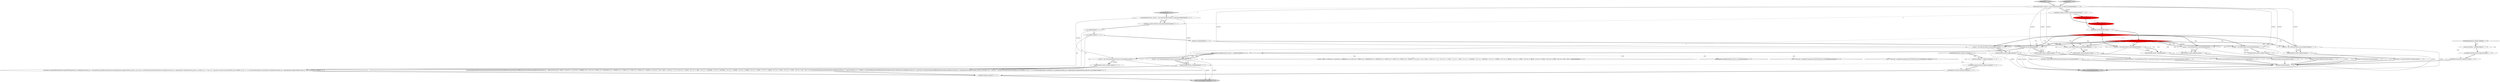 digraph {
55 [style = filled, label = "_alt != 2 && _alt != org.antlr.v4.runtime.atn.ATN.INVALID_ALT_NUMBER@@@40@@@['0', '0', '1']", fillcolor = white, shape = diamond image = "AAA0AAABBB3BBB"];
1 [style = filled, label = "{setState(183)expression(0)}@@@67@@@['1', '1', '0']", fillcolor = white, shape = ellipse image = "AAA0AAABBB1BBB"];
52 [style = filled, label = "enterRule(_localctx,48,RULE_arrayinitializer)@@@4@@@['0', '0', '1']", fillcolor = white, shape = ellipse image = "AAA0AAABBB3BBB"];
57 [style = filled, label = "_localctx = new NewinitializedarrayContext(_localctx)@@@68@@@['0', '0', '1']", fillcolor = white, shape = ellipse image = "AAA0AAABBB3BBB"];
35 [style = filled, label = "setState(184)@@@6@@@['0', '1', '0']", fillcolor = red, shape = ellipse image = "AAA1AAABBB2BBB"];
2 [style = filled, label = "enterOuterAlt(_localctx,6)@@@57@@@['1', '1', '0']", fillcolor = white, shape = ellipse image = "AAA0AAABBB1BBB"];
20 [style = filled, label = "enterOuterAlt(_localctx,5)@@@48@@@['1', '1', '0']", fillcolor = white, shape = ellipse image = "AAA0AAABBB1BBB"];
37 [style = filled, label = "int _la@@@5@@@['0', '0', '1']", fillcolor = white, shape = ellipse image = "AAA0AAABBB3BBB"];
24 [style = filled, label = "dstatement['1', '0', '0']", fillcolor = lightgray, shape = diamond image = "AAA0AAABBB1BBB"];
27 [style = filled, label = "enterOuterAlt(_localctx,2)@@@27@@@['1', '1', '0']", fillcolor = white, shape = ellipse image = "AAA0AAABBB1BBB"];
42 [style = filled, label = "getInterpreter().adaptivePredict(_input,37,_ctx)@@@10@@@['0', '0', '1']", fillcolor = white, shape = diamond image = "AAA0AAABBB3BBB"];
56 [style = filled, label = "{setState(390)match(NEW)setState(391)match(TYPE)setState(392)match(LBRACE)setState(393)match(RBRACE)setState(394)match(LBRACK)setState(403)_la = _input.LA(1)if ((((_la) & ~0x3f) == 0 && ((1L << _la) & ((1L << LBRACE) | (1L << LP) | (1L << NEW) | (1L << BOOLNOT) | (1L << BWNOT) | (1L << ADD) | (1L << SUB) | (1L << INCR) | (1L << DECR))) != 0) || ((((_la - 72)) & ~0x3f) == 0 && ((1L << (_la - 72)) & ((1L << (OCTAL - 72)) | (1L << (HEX - 72)) | (1L << (INTEGER - 72)) | (1L << (DECIMAL - 72)) | (1L << (STRING - 72)) | (1L << (REGEX - 72)) | (1L << (TRUE - 72)) | (1L << (FALSE - 72)) | (1L << (NULL - 72)) | (1L << (TYPE - 72)) | (1L << (ID - 72)))) != 0)) {{setState(395)expression(0)setState(400)_errHandler.sync(this)_la = _input.LA(1)while (_la == COMMA) {{{setState(396)match(COMMA)setState(397)expression(0)}}setState(402)_errHandler.sync(this)_la = _input.LA(1)}}}setState(405)match(RBRACK)setState(409)_errHandler.sync(this)_alt = getInterpreter().adaptivePredict(_input,36,_ctx)while (_alt != 2 && _alt != org.antlr.v4.runtime.atn.ATN.INVALID_ALT_NUMBER) {if (_alt == 1) {{{setState(406)postfix()}}}setState(411)_errHandler.sync(this)_alt = getInterpreter().adaptivePredict(_input,36,_ctx)}}@@@70@@@['0', '0', '1']", fillcolor = white, shape = ellipse image = "AAA0AAABBB3BBB"];
16 [style = filled, label = "_localctx = new BreakContext(_localctx)@@@40@@@['1', '1', '0']", fillcolor = white, shape = ellipse image = "AAA0AAABBB1BBB"];
30 [style = filled, label = "_errHandler.sync(this)@@@9@@@['1', '1', '1']", fillcolor = white, shape = ellipse image = "AAA0AAABBB1BBB"];
21 [style = filled, label = "_errHandler.recover(this,re)@@@77@@@['1', '1', '0']", fillcolor = white, shape = ellipse image = "AAA0AAABBB1BBB"];
36 [style = filled, label = "int _alt@@@7@@@['0', '0', '1']", fillcolor = white, shape = ellipse image = "AAA0AAABBB3BBB"];
0 [style = filled, label = "enterOuterAlt(_localctx,4)@@@41@@@['1', '1', '0']", fillcolor = white, shape = ellipse image = "AAA0AAABBB1BBB"];
34 [style = filled, label = "dstatement['0', '1', '0']", fillcolor = lightgray, shape = diamond image = "AAA0AAABBB2BBB"];
46 [style = filled, label = "enterOuterAlt(_localctx,2)@@@69@@@['0', '0', '1']", fillcolor = white, shape = ellipse image = "AAA0AAABBB3BBB"];
54 [style = filled, label = "_alt != 2 && _alt != org.antlr.v4.runtime.atn.ATN.INVALID_ALT_NUMBER@@@110@@@['0', '0', '1']", fillcolor = white, shape = diamond image = "AAA0AAABBB3BBB"];
22 [style = filled, label = "setState(187)@@@6@@@['1', '0', '0']", fillcolor = red, shape = ellipse image = "AAA1AAABBB1BBB"];
33 [style = filled, label = "getInterpreter().adaptivePredict(_input,13,_ctx)@@@8@@@['0', '1', '0']", fillcolor = red, shape = diamond image = "AAA1AAABBB2BBB"];
44 [style = filled, label = "_localctx.exception = re@@@128@@@['0', '0', '1']", fillcolor = white, shape = ellipse image = "AAA0AAABBB3BBB"];
50 [style = filled, label = "_localctx = new NewstandardarrayContext(_localctx)@@@11@@@['0', '0', '1']", fillcolor = white, shape = ellipse image = "AAA0AAABBB3BBB"];
49 [style = filled, label = "{setState(371)match(NEW)setState(372)match(TYPE)setState(377)_errHandler.sync(this)_alt = 1setState(388)_errHandler.sync(this)switch (getInterpreter().adaptivePredict(_input,33,_ctx)) {case 1:{setState(381)postdot()setState(385)_errHandler.sync(this)_alt = getInterpreter().adaptivePredict(_input,32,_ctx)while (_alt != 2 && _alt != org.antlr.v4.runtime.atn.ATN.INVALID_ALT_NUMBER) {if (_alt == 1) {{{setState(382)postfix()}}}setState(387)_errHandler.sync(this)_alt = getInterpreter().adaptivePredict(_input,32,_ctx)}}break}@@@13@@@['0', '0', '1']", fillcolor = white, shape = ellipse image = "AAA0AAABBB3BBB"];
40 [style = filled, label = "(((_la) & ~0x3f) == 0 && ((1L << _la) & ((1L << LBRACE) | (1L << LP) | (1L << NEW) | (1L << BOOLNOT) | (1L << BWNOT) | (1L << ADD) | (1L << SUB) | (1L << INCR) | (1L << DECR))) != 0) || ((((_la - 72)) & ~0x3f) == 0 && ((1L << (_la - 72)) & ((1L << (OCTAL - 72)) | (1L << (HEX - 72)) | (1L << (INTEGER - 72)) | (1L << (DECIMAL - 72)) | (1L << (STRING - 72)) | (1L << (REGEX - 72)) | (1L << (TRUE - 72)) | (1L << (FALSE - 72)) | (1L << (NULL - 72)) | (1L << (TYPE - 72)) | (1L << (ID - 72)))) != 0)@@@83@@@['0', '0', '1']", fillcolor = white, shape = diamond image = "AAA0AAABBB3BBB"];
3 [style = filled, label = "{setState(178)match(BREAK)}@@@42@@@['1', '1', '0']", fillcolor = white, shape = ellipse image = "AAA0AAABBB1BBB"];
41 [style = filled, label = "return _localctx@@@135@@@['0', '0', '1']", fillcolor = lightgray, shape = ellipse image = "AAA0AAABBB3BBB"];
11 [style = filled, label = "{setState(177)match(CONTINUE)}@@@35@@@['1', '1', '0']", fillcolor = white, shape = ellipse image = "AAA0AAABBB1BBB"];
32 [style = filled, label = "RecognitionException re@@@74@@@['1', '1', '0']", fillcolor = white, shape = diamond image = "AAA0AAABBB1BBB"];
6 [style = filled, label = "DstatementContext _localctx = new DstatementContext(_ctx,getState())@@@3@@@['1', '1', '0']", fillcolor = white, shape = ellipse image = "AAA0AAABBB1BBB"];
12 [style = filled, label = "_localctx = new DeclContext(_localctx)@@@26@@@['1', '1', '0']", fillcolor = white, shape = ellipse image = "AAA0AAABBB1BBB"];
26 [style = filled, label = "getInterpreter().adaptivePredict(_input,14,_ctx)@@@8@@@['1', '0', '0']", fillcolor = red, shape = diamond image = "AAA1AAABBB1BBB"];
48 [style = filled, label = "setState(412)@@@8@@@['0', '0', '1']", fillcolor = white, shape = ellipse image = "AAA0AAABBB3BBB"];
15 [style = filled, label = "enterOuterAlt(_localctx,3)@@@34@@@['1', '1', '0']", fillcolor = white, shape = ellipse image = "AAA0AAABBB1BBB"];
58 [style = filled, label = "arrayinitializer['0', '0', '1']", fillcolor = lightgray, shape = diamond image = "AAA0AAABBB3BBB"];
17 [style = filled, label = "return _localctx@@@82@@@['1', '1', '0']", fillcolor = lightgray, shape = ellipse image = "AAA0AAABBB1BBB"];
28 [style = filled, label = "{setState(169)match(DO)setState(170)block()setState(171)match(WHILE)setState(172)match(LP)setState(173)expression(0)setState(174)match(RP)}@@@11@@@['1', '1', '0']", fillcolor = white, shape = ellipse image = "AAA0AAABBB1BBB"];
47 [style = filled, label = "{exitRule()}@@@132@@@['0', '0', '1']", fillcolor = white, shape = ellipse image = "AAA0AAABBB3BBB"];
38 [style = filled, label = "RecognitionException re@@@127@@@['0', '0', '1']", fillcolor = white, shape = diamond image = "AAA0AAABBB3BBB"];
53 [style = filled, label = "enterOuterAlt(_localctx,1)@@@12@@@['0', '0', '1']", fillcolor = white, shape = ellipse image = "AAA0AAABBB3BBB"];
10 [style = filled, label = "enterRule(_localctx,10,RULE_dstatement)@@@4@@@['1', '1', '0']", fillcolor = white, shape = ellipse image = "AAA0AAABBB1BBB"];
43 [style = filled, label = "_errHandler.reportError(this,re)@@@129@@@['0', '0', '1']", fillcolor = white, shape = ellipse image = "AAA0AAABBB3BBB"];
23 [style = filled, label = "_localctx = new ContinueContext(_localctx)@@@33@@@['1', '1', '0']", fillcolor = white, shape = ellipse image = "AAA0AAABBB1BBB"];
18 [style = filled, label = "{setState(181)match(THROW)setState(182)expression(0)}@@@58@@@['1', '1', '0']", fillcolor = white, shape = ellipse image = "AAA0AAABBB1BBB"];
5 [style = filled, label = "_errHandler.sync(this)@@@7@@@['1', '1', '0']", fillcolor = white, shape = ellipse image = "AAA0AAABBB1BBB"];
39 [style = filled, label = "_errHandler.recover(this,re)@@@130@@@['0', '0', '1']", fillcolor = white, shape = ellipse image = "AAA0AAABBB3BBB"];
14 [style = filled, label = "_localctx.exception = re@@@75@@@['1', '1', '0']", fillcolor = white, shape = ellipse image = "AAA0AAABBB1BBB"];
25 [style = filled, label = "{exitRule()}@@@79@@@['1', '1', '0']", fillcolor = white, shape = ellipse image = "AAA0AAABBB1BBB"];
8 [style = filled, label = "_localctx = new ReturnContext(_localctx)@@@47@@@['1', '1', '0']", fillcolor = white, shape = ellipse image = "AAA0AAABBB1BBB"];
7 [style = filled, label = "enterOuterAlt(_localctx,1)@@@10@@@['1', '1', '0']", fillcolor = white, shape = ellipse image = "AAA0AAABBB1BBB"];
29 [style = filled, label = "{setState(176)declaration()}@@@28@@@['1', '1', '0']", fillcolor = white, shape = ellipse image = "AAA0AAABBB1BBB"];
31 [style = filled, label = "_errHandler.reportError(this,re)@@@76@@@['1', '1', '0']", fillcolor = white, shape = ellipse image = "AAA0AAABBB1BBB"];
13 [style = filled, label = "{setState(179)match(RETURN)setState(180)expression(0)}@@@49@@@['1', '1', '0']", fillcolor = white, shape = ellipse image = "AAA0AAABBB1BBB"];
4 [style = filled, label = "_localctx = new ExprContext(_localctx)@@@65@@@['1', '1', '0']", fillcolor = white, shape = ellipse image = "AAA0AAABBB1BBB"];
19 [style = filled, label = "enterOuterAlt(_localctx,7)@@@66@@@['1', '1', '0']", fillcolor = white, shape = ellipse image = "AAA0AAABBB1BBB"];
51 [style = filled, label = "getInterpreter().adaptivePredict(_input,33,_ctx)@@@43@@@['0', '0', '1']", fillcolor = white, shape = diamond image = "AAA0AAABBB3BBB"];
9 [style = filled, label = "_localctx = new ThrowContext(_localctx)@@@56@@@['1', '1', '0']", fillcolor = white, shape = ellipse image = "AAA0AAABBB1BBB"];
45 [style = filled, label = "ArrayinitializerContext _localctx = new ArrayinitializerContext(_ctx,getState())@@@3@@@['0', '0', '1']", fillcolor = white, shape = ellipse image = "AAA0AAABBB3BBB"];
16->0 [style = bold, label=""];
12->27 [style = solid, label="_localctx"];
6->16 [style = solid, label="_localctx"];
38->44 [style = bold, label=""];
42->57 [style = dotted, label="true"];
26->12 [style = dotted, label="true"];
38->39 [style = dotted, label="true"];
10->35 [style = bold, label=""];
30->50 [style = dashed, label="0"];
26->9 [style = bold, label=""];
42->51 [style = dotted, label="true"];
26->19 [style = dotted, label="true"];
31->21 [style = bold, label=""];
42->54 [style = dotted, label="true"];
50->53 [style = solid, label="_localctx"];
56->47 [style = bold, label=""];
20->46 [style = dashed, label="0"];
19->1 [style = bold, label=""];
26->12 [style = bold, label=""];
8->20 [style = bold, label=""];
15->11 [style = bold, label=""];
26->30 [style = dotted, label="true"];
8->17 [style = solid, label="_localctx"];
33->2 [style = dotted, label="true"];
33->16 [style = dotted, label="true"];
28->25 [style = bold, label=""];
26->16 [style = dotted, label="true"];
39->47 [style = bold, label=""];
26->4 [style = dotted, label="true"];
33->27 [style = dotted, label="true"];
6->23 [style = solid, label="_localctx"];
11->25 [style = bold, label=""];
6->8 [style = solid, label="_localctx"];
57->46 [style = bold, label=""];
0->3 [style = bold, label=""];
13->25 [style = bold, label=""];
4->17 [style = solid, label="_localctx"];
33->16 [style = bold, label=""];
33->4 [style = dotted, label="true"];
37->36 [style = bold, label=""];
5->33 [style = bold, label=""];
9->2 [style = bold, label=""];
45->57 [style = solid, label="_localctx"];
26->2 [style = dotted, label="true"];
52->37 [style = bold, label=""];
30->42 [style = bold, label=""];
4->19 [style = bold, label=""];
37->56 [style = solid, label="_la"];
26->33 [style = dashed, label="0"];
2->18 [style = bold, label=""];
26->20 [style = dotted, label="true"];
26->23 [style = dotted, label="true"];
4->19 [style = solid, label="_localctx"];
21->25 [style = bold, label=""];
6->4 [style = solid, label="_localctx"];
26->9 [style = dotted, label="true"];
26->4 [style = bold, label=""];
22->5 [style = bold, label=""];
33->23 [style = bold, label=""];
35->5 [style = bold, label=""];
30->7 [style = solid, label="_localctx"];
26->16 [style = bold, label=""];
6->45 [style = dashed, label="0"];
30->7 [style = bold, label=""];
18->25 [style = bold, label=""];
33->30 [style = bold, label=""];
47->41 [style = bold, label=""];
16->0 [style = solid, label="_localctx"];
27->29 [style = bold, label=""];
45->52 [style = bold, label=""];
33->8 [style = bold, label=""];
32->31 [style = dotted, label="true"];
30->17 [style = solid, label="_localctx"];
45->52 [style = solid, label="_localctx"];
26->7 [style = dotted, label="true"];
33->0 [style = dotted, label="true"];
36->56 [style = solid, label="_alt"];
46->56 [style = bold, label=""];
12->17 [style = solid, label="_localctx"];
20->13 [style = bold, label=""];
26->8 [style = dotted, label="true"];
33->12 [style = dotted, label="true"];
26->27 [style = dotted, label="true"];
33->4 [style = bold, label=""];
23->15 [style = bold, label=""];
8->57 [style = dashed, label="0"];
5->26 [style = bold, label=""];
32->14 [style = bold, label=""];
26->8 [style = bold, label=""];
38->44 [style = dotted, label="true"];
33->9 [style = dotted, label="true"];
33->12 [style = bold, label=""];
32->14 [style = dotted, label="true"];
25->17 [style = bold, label=""];
42->40 [style = dotted, label="true"];
42->53 [style = dotted, label="true"];
8->20 [style = solid, label="_localctx"];
6->12 [style = solid, label="_localctx"];
10->52 [style = dashed, label="0"];
7->28 [style = bold, label=""];
42->57 [style = bold, label=""];
6->10 [style = bold, label=""];
14->31 [style = bold, label=""];
26->15 [style = dotted, label="true"];
45->50 [style = solid, label="_localctx"];
33->8 [style = dotted, label="true"];
36->49 [style = solid, label="_alt"];
16->17 [style = solid, label="_localctx"];
9->17 [style = solid, label="_localctx"];
50->41 [style = solid, label="_localctx"];
48->30 [style = bold, label=""];
6->30 [style = solid, label="_localctx"];
43->39 [style = bold, label=""];
12->27 [style = bold, label=""];
1->25 [style = bold, label=""];
23->17 [style = solid, label="_localctx"];
33->7 [style = dotted, label="true"];
22->35 [style = dashed, label="0"];
10->22 [style = bold, label=""];
42->50 [style = bold, label=""];
32->21 [style = dotted, label="true"];
42->55 [style = dotted, label="true"];
42->50 [style = dotted, label="true"];
3->25 [style = bold, label=""];
6->10 [style = solid, label="_localctx"];
29->25 [style = bold, label=""];
9->2 [style = solid, label="_localctx"];
33->9 [style = bold, label=""];
33->30 [style = dotted, label="true"];
44->43 [style = bold, label=""];
33->20 [style = dotted, label="true"];
26->30 [style = bold, label=""];
49->47 [style = bold, label=""];
53->49 [style = bold, label=""];
33->23 [style = dotted, label="true"];
33->15 [style = dotted, label="true"];
38->43 [style = dotted, label="true"];
57->41 [style = solid, label="_localctx"];
23->15 [style = solid, label="_localctx"];
26->23 [style = bold, label=""];
34->6 [style = bold, label=""];
36->48 [style = bold, label=""];
58->45 [style = bold, label=""];
33->19 [style = dotted, label="true"];
26->42 [style = dashed, label="0"];
24->6 [style = bold, label=""];
42->46 [style = dotted, label="true"];
50->53 [style = bold, label=""];
6->9 [style = solid, label="_localctx"];
26->0 [style = dotted, label="true"];
57->46 [style = solid, label="_localctx"];
}
